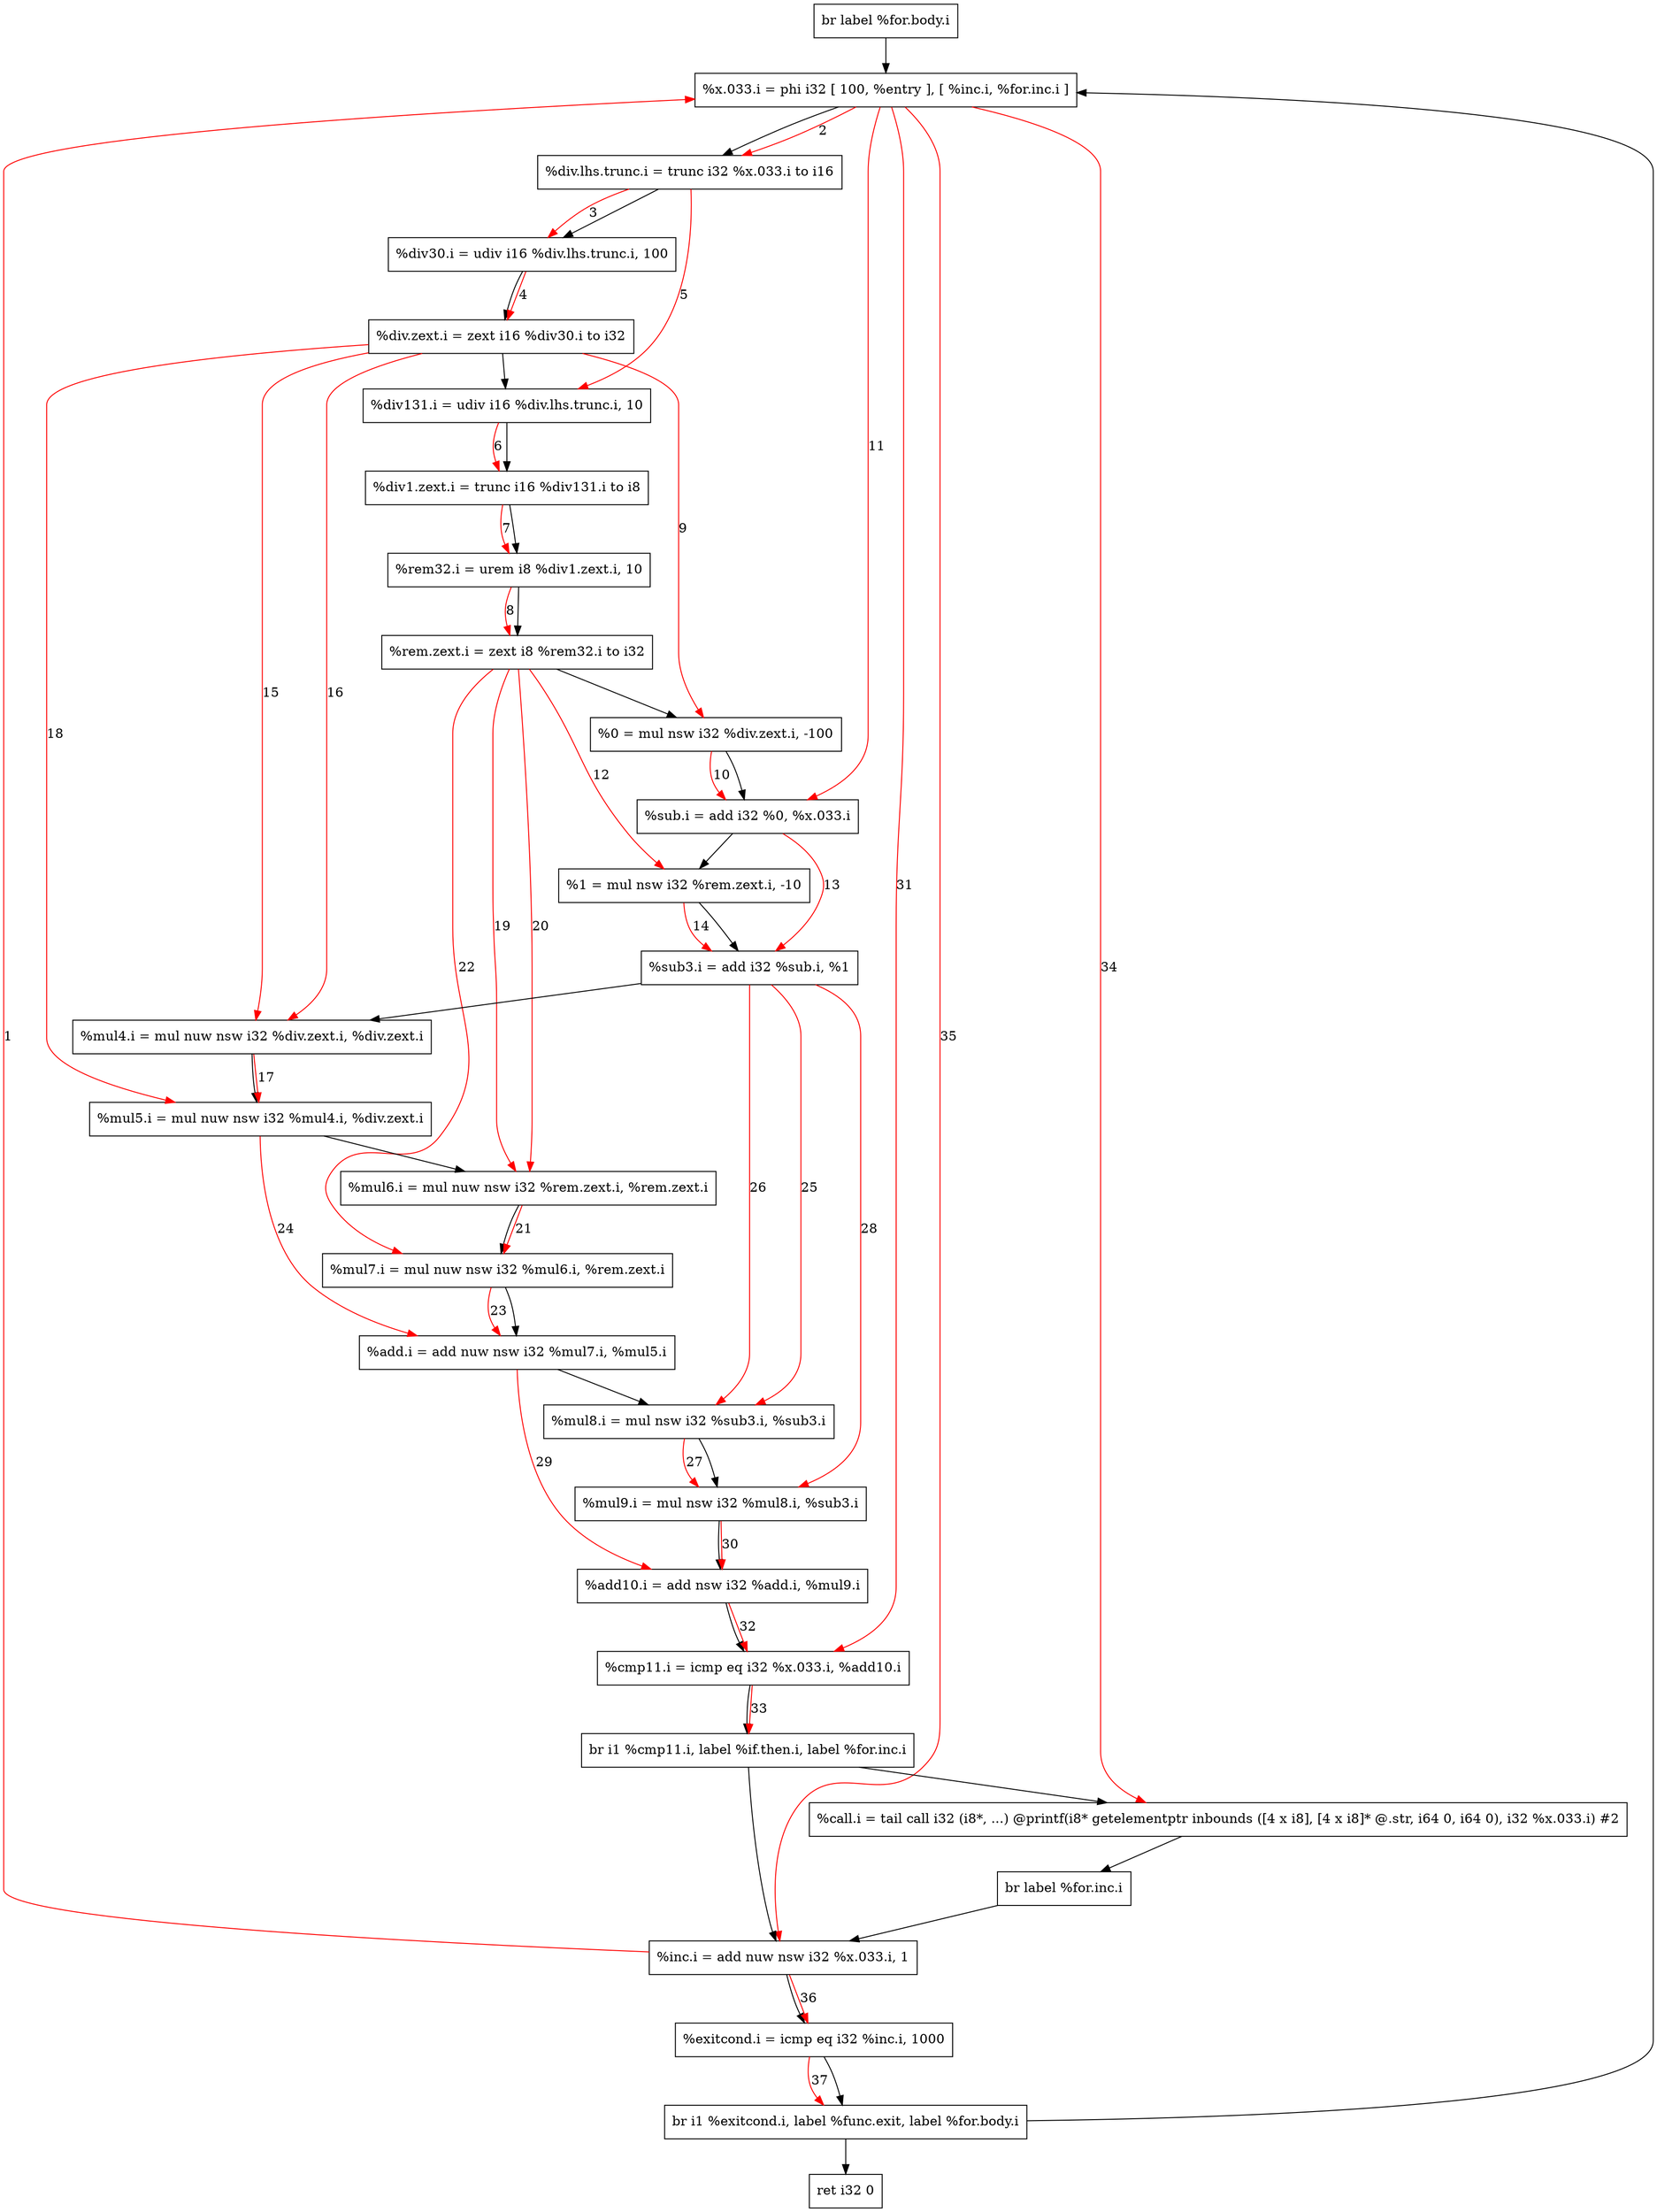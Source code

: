digraph "CDFG for'main' function" {
	Node0x55b5b5e218e8[shape=record, label="  br label %for.body.i"]
	Node0x55b5b5e23ed8[shape=record, label="  %x.033.i = phi i32 [ 100, %entry ], [ %inc.i, %for.inc.i ]"]
	Node0x55b5b5e23fa8[shape=record, label="  %div.lhs.trunc.i = trunc i32 %x.033.i to i16"]
	Node0x55b5b5e24080[shape=record, label="  %div30.i = udiv i16 %div.lhs.trunc.i, 100"]
	Node0x55b5b5e240f8[shape=record, label="  %div.zext.i = zext i16 %div30.i to i32"]
	Node0x55b5b5e241a0[shape=record, label="  %div131.i = udiv i16 %div.lhs.trunc.i, 10"]
	Node0x55b5b5e241f8[shape=record, label="  %div1.zext.i = trunc i16 %div131.i to i8"]
	Node0x55b5b5e242a0[shape=record, label="  %rem32.i = urem i8 %div1.zext.i, 10"]
	Node0x55b5b5e24318[shape=record, label="  %rem.zext.i = zext i8 %rem32.i to i32"]
	Node0x55b5b5e243c0[shape=record, label="  %0 = mul nsw i32 %div.zext.i, -100"]
	Node0x55b5b5e24450[shape=record, label="  %sub.i = add i32 %0, %x.033.i"]
	Node0x55b5b5e244e0[shape=record, label="  %1 = mul nsw i32 %rem.zext.i, -10"]
	Node0x55b5b5e24570[shape=record, label="  %sub3.i = add i32 %sub.i, %1"]
	Node0x55b5b5e24780[shape=record, label="  %mul4.i = mul nuw nsw i32 %div.zext.i, %div.zext.i"]
	Node0x55b5b5e24810[shape=record, label="  %mul5.i = mul nuw nsw i32 %mul4.i, %div.zext.i"]
	Node0x55b5b5e248a0[shape=record, label="  %mul6.i = mul nuw nsw i32 %rem.zext.i, %rem.zext.i"]
	Node0x55b5b5e25140[shape=record, label="  %mul7.i = mul nuw nsw i32 %mul6.i, %rem.zext.i"]
	Node0x55b5b5e251d0[shape=record, label="  %add.i = add nuw nsw i32 %mul7.i, %mul5.i"]
	Node0x55b5b5e25260[shape=record, label="  %mul8.i = mul nsw i32 %sub3.i, %sub3.i"]
	Node0x55b5b5e252f0[shape=record, label="  %mul9.i = mul nsw i32 %mul8.i, %sub3.i"]
	Node0x55b5b5e25380[shape=record, label="  %add10.i = add nsw i32 %add.i, %mul9.i"]
	Node0x55b5b5e25410[shape=record, label="  %cmp11.i = icmp eq i32 %x.033.i, %add10.i"]
	Node0x55b5b5db7468[shape=record, label="  br i1 %cmp11.i, label %if.then.i, label %for.inc.i"]
	Node0x55b5b5e255b8[shape=record, label="  %call.i = tail call i32 (i8*, ...) @printf(i8* getelementptr inbounds ([4 x i8], [4 x i8]* @.str, i64 0, i64 0), i32 %x.033.i) #2"]
	Node0x55b5b5e25508[shape=record, label="  br label %for.inc.i"]
	Node0x55b5b5e256b0[shape=record, label="  %inc.i = add nuw nsw i32 %x.033.i, 1"]
	Node0x55b5b5e25a40[shape=record, label="  %exitcond.i = icmp eq i32 %inc.i, 1000"]
	Node0x55b5b5db7588[shape=record, label="  br i1 %exitcond.i, label %func.exit, label %for.body.i"]
	Node0x55b5b5e23068[shape=record, label="  ret i32 0"]
	Node0x55b5b5e218e8 -> Node0x55b5b5e23ed8
	Node0x55b5b5e23ed8 -> Node0x55b5b5e23fa8
	Node0x55b5b5e23fa8 -> Node0x55b5b5e24080
	Node0x55b5b5e24080 -> Node0x55b5b5e240f8
	Node0x55b5b5e240f8 -> Node0x55b5b5e241a0
	Node0x55b5b5e241a0 -> Node0x55b5b5e241f8
	Node0x55b5b5e241f8 -> Node0x55b5b5e242a0
	Node0x55b5b5e242a0 -> Node0x55b5b5e24318
	Node0x55b5b5e24318 -> Node0x55b5b5e243c0
	Node0x55b5b5e243c0 -> Node0x55b5b5e24450
	Node0x55b5b5e24450 -> Node0x55b5b5e244e0
	Node0x55b5b5e244e0 -> Node0x55b5b5e24570
	Node0x55b5b5e24570 -> Node0x55b5b5e24780
	Node0x55b5b5e24780 -> Node0x55b5b5e24810
	Node0x55b5b5e24810 -> Node0x55b5b5e248a0
	Node0x55b5b5e248a0 -> Node0x55b5b5e25140
	Node0x55b5b5e25140 -> Node0x55b5b5e251d0
	Node0x55b5b5e251d0 -> Node0x55b5b5e25260
	Node0x55b5b5e25260 -> Node0x55b5b5e252f0
	Node0x55b5b5e252f0 -> Node0x55b5b5e25380
	Node0x55b5b5e25380 -> Node0x55b5b5e25410
	Node0x55b5b5e25410 -> Node0x55b5b5db7468
	Node0x55b5b5db7468 -> Node0x55b5b5e255b8
	Node0x55b5b5db7468 -> Node0x55b5b5e256b0
	Node0x55b5b5e255b8 -> Node0x55b5b5e25508
	Node0x55b5b5e25508 -> Node0x55b5b5e256b0
	Node0x55b5b5e256b0 -> Node0x55b5b5e25a40
	Node0x55b5b5e25a40 -> Node0x55b5b5db7588
	Node0x55b5b5db7588 -> Node0x55b5b5e23068
	Node0x55b5b5db7588 -> Node0x55b5b5e23ed8
edge [color=red]
	Node0x55b5b5e256b0 -> Node0x55b5b5e23ed8[label="1"]
	Node0x55b5b5e23ed8 -> Node0x55b5b5e23fa8[label="2"]
	Node0x55b5b5e23fa8 -> Node0x55b5b5e24080[label="3"]
	Node0x55b5b5e24080 -> Node0x55b5b5e240f8[label="4"]
	Node0x55b5b5e23fa8 -> Node0x55b5b5e241a0[label="5"]
	Node0x55b5b5e241a0 -> Node0x55b5b5e241f8[label="6"]
	Node0x55b5b5e241f8 -> Node0x55b5b5e242a0[label="7"]
	Node0x55b5b5e242a0 -> Node0x55b5b5e24318[label="8"]
	Node0x55b5b5e240f8 -> Node0x55b5b5e243c0[label="9"]
	Node0x55b5b5e243c0 -> Node0x55b5b5e24450[label="10"]
	Node0x55b5b5e23ed8 -> Node0x55b5b5e24450[label="11"]
	Node0x55b5b5e24318 -> Node0x55b5b5e244e0[label="12"]
	Node0x55b5b5e24450 -> Node0x55b5b5e24570[label="13"]
	Node0x55b5b5e244e0 -> Node0x55b5b5e24570[label="14"]
	Node0x55b5b5e240f8 -> Node0x55b5b5e24780[label="15"]
	Node0x55b5b5e240f8 -> Node0x55b5b5e24780[label="16"]
	Node0x55b5b5e24780 -> Node0x55b5b5e24810[label="17"]
	Node0x55b5b5e240f8 -> Node0x55b5b5e24810[label="18"]
	Node0x55b5b5e24318 -> Node0x55b5b5e248a0[label="19"]
	Node0x55b5b5e24318 -> Node0x55b5b5e248a0[label="20"]
	Node0x55b5b5e248a0 -> Node0x55b5b5e25140[label="21"]
	Node0x55b5b5e24318 -> Node0x55b5b5e25140[label="22"]
	Node0x55b5b5e25140 -> Node0x55b5b5e251d0[label="23"]
	Node0x55b5b5e24810 -> Node0x55b5b5e251d0[label="24"]
	Node0x55b5b5e24570 -> Node0x55b5b5e25260[label="25"]
	Node0x55b5b5e24570 -> Node0x55b5b5e25260[label="26"]
	Node0x55b5b5e25260 -> Node0x55b5b5e252f0[label="27"]
	Node0x55b5b5e24570 -> Node0x55b5b5e252f0[label="28"]
	Node0x55b5b5e251d0 -> Node0x55b5b5e25380[label="29"]
	Node0x55b5b5e252f0 -> Node0x55b5b5e25380[label="30"]
	Node0x55b5b5e23ed8 -> Node0x55b5b5e25410[label="31"]
	Node0x55b5b5e25380 -> Node0x55b5b5e25410[label="32"]
	Node0x55b5b5e25410 -> Node0x55b5b5db7468[label="33"]
	Node0x55b5b5e23ed8 -> Node0x55b5b5e255b8[label="34"]
	Node0x55b5b5e23ed8 -> Node0x55b5b5e256b0[label="35"]
	Node0x55b5b5e256b0 -> Node0x55b5b5e25a40[label="36"]
	Node0x55b5b5e25a40 -> Node0x55b5b5db7588[label="37"]
}
